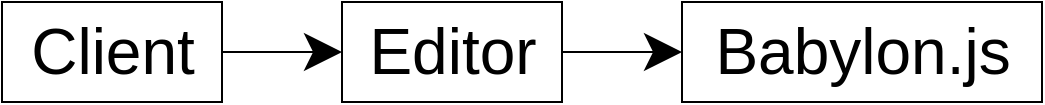 <mxfile version="14.6.13" type="device"><diagram id="MDXeNO47jfOes8gyuqTi" name="第 1 页"><mxGraphModel dx="1106" dy="852" grid="1" gridSize="10" guides="1" tooltips="1" connect="1" arrows="1" fold="1" page="1" pageScale="1" pageWidth="827" pageHeight="1169" math="0" shadow="0"><root><mxCell id="0"/><mxCell id="1" parent="0"/><mxCell id="DdRbsnUisqkoyarmb7Ve-1" style="edgeStyle=orthogonalEdgeStyle;rounded=0;orthogonalLoop=1;jettySize=auto;html=1;entryX=0;entryY=0.5;entryDx=0;entryDy=0;endSize=16;startSize=16;fontSize=32;" parent="1" source="DdRbsnUisqkoyarmb7Ve-2" target="DdRbsnUisqkoyarmb7Ve-3" edge="1"><mxGeometry relative="1" as="geometry"/></mxCell><mxCell id="DdRbsnUisqkoyarmb7Ve-2" value="Editor" style="html=1;fontSize=32;" parent="1" vertex="1"><mxGeometry x="230" y="230" width="110" height="50" as="geometry"/></mxCell><mxCell id="DdRbsnUisqkoyarmb7Ve-3" value="Babylon.js" style="html=1;fontSize=32;" parent="1" vertex="1"><mxGeometry x="400" y="230" width="180" height="50" as="geometry"/></mxCell><mxCell id="DdRbsnUisqkoyarmb7Ve-4" style="edgeStyle=orthogonalEdgeStyle;rounded=0;orthogonalLoop=1;jettySize=auto;html=1;entryX=0;entryY=0.5;entryDx=0;entryDy=0;endSize=16;startSize=16;fontSize=32;" parent="1" source="DdRbsnUisqkoyarmb7Ve-5" target="DdRbsnUisqkoyarmb7Ve-2" edge="1"><mxGeometry relative="1" as="geometry"/></mxCell><mxCell id="DdRbsnUisqkoyarmb7Ve-5" value="Client" style="html=1;fontSize=32;" parent="1" vertex="1"><mxGeometry x="60" y="230" width="110" height="50" as="geometry"/></mxCell></root></mxGraphModel></diagram></mxfile>